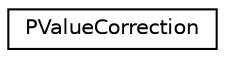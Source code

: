 digraph "Graphical Class Hierarchy"
{
  edge [fontname="Helvetica",fontsize="10",labelfontname="Helvetica",labelfontsize="10"];
  node [fontname="Helvetica",fontsize="10",shape=record];
  rankdir="LR";
  Node0 [label="PValueCorrection",height=0.2,width=0.4,color="black", fillcolor="white", style="filled",URL="$class_p_value_correction.html"];
}

